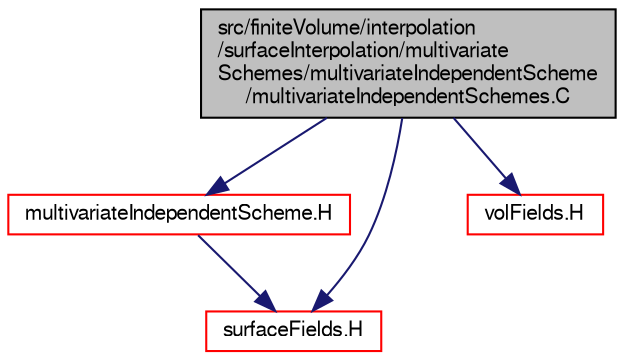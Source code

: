 digraph "src/finiteVolume/interpolation/surfaceInterpolation/multivariateSchemes/multivariateIndependentScheme/multivariateIndependentSchemes.C"
{
  bgcolor="transparent";
  edge [fontname="FreeSans",fontsize="10",labelfontname="FreeSans",labelfontsize="10"];
  node [fontname="FreeSans",fontsize="10",shape=record];
  Node0 [label="src/finiteVolume/interpolation\l/surfaceInterpolation/multivariate\lSchemes/multivariateIndependentScheme\l/multivariateIndependentSchemes.C",height=0.2,width=0.4,color="black", fillcolor="grey75", style="filled", fontcolor="black"];
  Node0 -> Node1 [color="midnightblue",fontsize="10",style="solid",fontname="FreeSans"];
  Node1 [label="multivariateIndependentScheme.H",height=0.2,width=0.4,color="red",URL="$a04058.html"];
  Node1 -> Node83 [color="midnightblue",fontsize="10",style="solid",fontname="FreeSans"];
  Node83 [label="surfaceFields.H",height=0.2,width=0.4,color="red",URL="$a02735.html",tooltip="Foam::surfaceFields. "];
  Node0 -> Node306 [color="midnightblue",fontsize="10",style="solid",fontname="FreeSans"];
  Node306 [label="volFields.H",height=0.2,width=0.4,color="red",URL="$a02750.html"];
  Node0 -> Node83 [color="midnightblue",fontsize="10",style="solid",fontname="FreeSans"];
}
